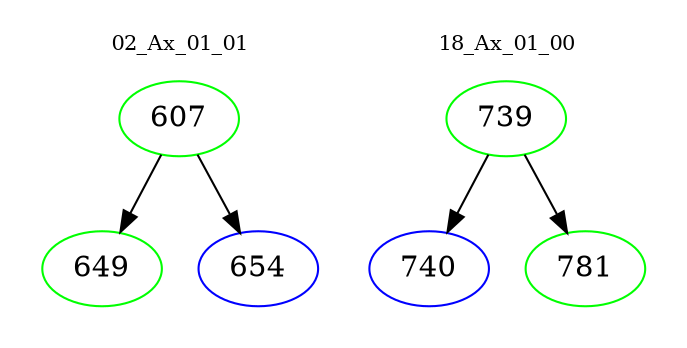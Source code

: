 digraph{
subgraph cluster_0 {
color = white
label = "02_Ax_01_01";
fontsize=10;
T0_607 [label="607", color="green"]
T0_607 -> T0_649 [color="black"]
T0_649 [label="649", color="green"]
T0_607 -> T0_654 [color="black"]
T0_654 [label="654", color="blue"]
}
subgraph cluster_1 {
color = white
label = "18_Ax_01_00";
fontsize=10;
T1_739 [label="739", color="green"]
T1_739 -> T1_740 [color="black"]
T1_740 [label="740", color="blue"]
T1_739 -> T1_781 [color="black"]
T1_781 [label="781", color="green"]
}
}
